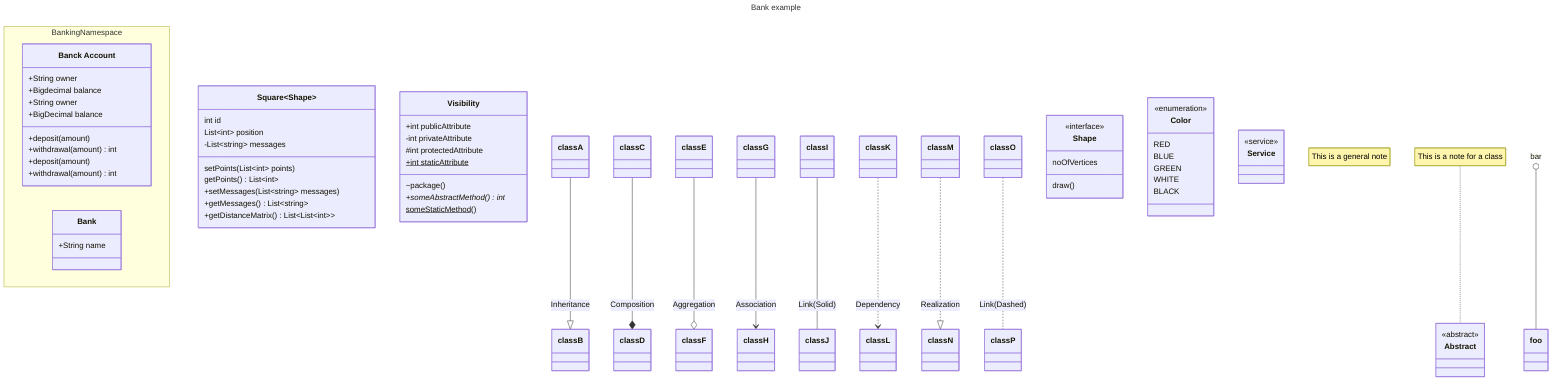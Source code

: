 ---
title: Bank example
---
classDiagram
	direction TB

    class BankAccount["Banck Account"]
    BankAccount : +String owner
    BankAccount : +Bigdecimal balance
    BankAccount : +deposit(amount)
    BankAccount : +withdrawal(amount) int

	namespace BankingNamespace {
		class Bank {
			+String name
		}

		class BankAccount["Banck Account"] {
			+String owner
			+BigDecimal balance
			+deposit(amount)
			+withdrawal(amount) int
		}
	}

	class Square~Shape~{
	    int id
	    List~int~ position
	    setPoints(List~int~ points)
	    getPoints() List~int~
	}

	Square : -List~string~ messages
	Square : +setMessages(List~string~ messages)
	Square : +getMessages() List~string~
	Square : +getDistanceMatrix() List~List~int~~

	class Visibility {
		+int publicAttribute
		-int privateAttribute
		#int protectedAttribute
		+int staticAttribute$

		~package()
		+someAbstractMethod() int*
		someStaticMethod()$
	}

	classA --|> classB : Inheritance
	classC --* classD : Composition
	classE --o classF : Aggregation
	classG --> classH : Association
	classI -- classJ : Link(Solid)
	classK ..> classL : Dependency
	classM ..|> classN : Realization
	classO .. classP : Link(Dashed)

	bar ()-- foo

	class Shape
	<<interface>> Shape
	Shape : noOfVertices
	Shape : draw()
	class Color {
		<<enumeration>>
		RED
		BLUE
		GREEN
		WHITE
		BLACK
	}
	class Service {
		<<service>>
	}
	class Abstract {
		<<abstract>>
	}

	note "This is a general note"
    note for Abstract "This is a note for a class"